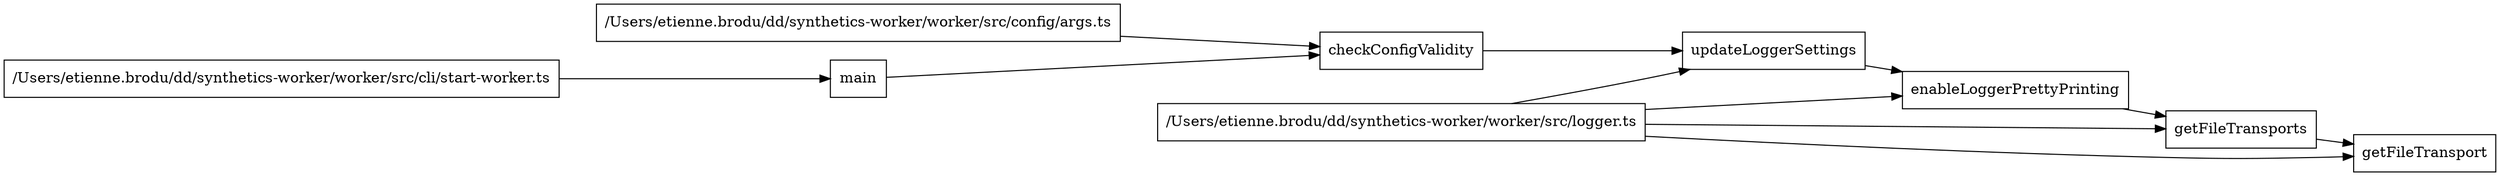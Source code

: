 digraph configDependents {
  rankdir=LR;
  node [shape=box]
  "/Users/etienne.brodu/dd/synthetics-worker/worker/src/config/args.ts" -> "checkConfigValidity"
  "main" -> "checkConfigValidity"
  "updateLoggerSettings" -> "enableLoggerPrettyPrinting"
  "/Users/etienne.brodu/dd/synthetics-worker/worker/src/logger.ts" -> "enableLoggerPrettyPrinting"
  "getFileTransports" -> "getFileTransport"
  "/Users/etienne.brodu/dd/synthetics-worker/worker/src/logger.ts" -> "getFileTransport"
  "/Users/etienne.brodu/dd/synthetics-worker/worker/src/logger.ts" -> "getFileTransports"
  "enableLoggerPrettyPrinting" -> "getFileTransports"
  "/Users/etienne.brodu/dd/synthetics-worker/worker/src/cli/start-worker.ts" -> "main"
  "/Users/etienne.brodu/dd/synthetics-worker/worker/src/logger.ts" -> "updateLoggerSettings"
  "checkConfigValidity" -> "updateLoggerSettings"
}